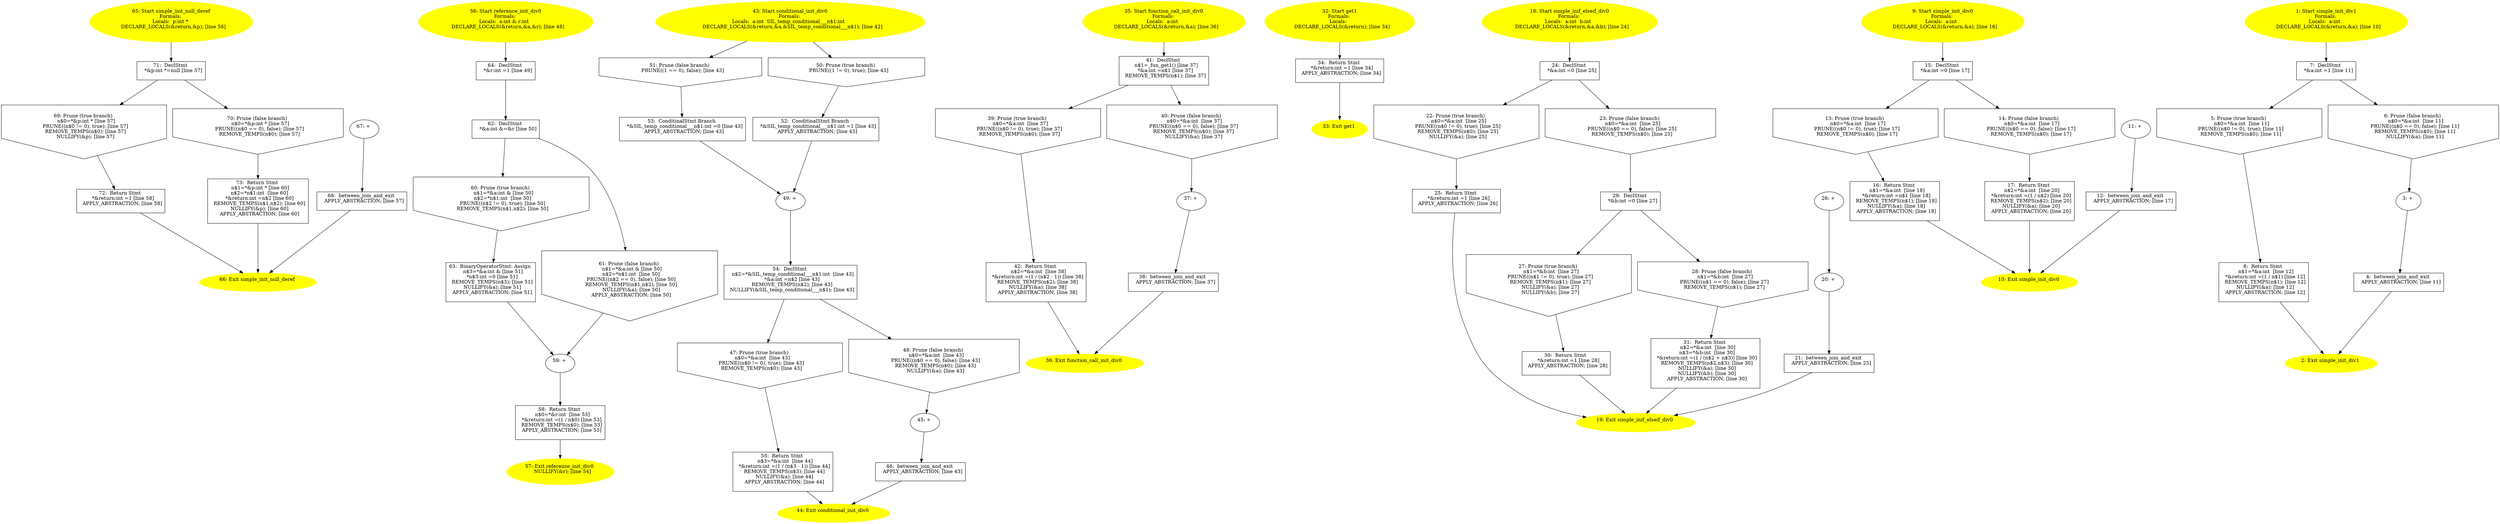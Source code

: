 /* @generated */
digraph iCFG {
73 [label="73:  Return Stmt \n   n$1=*&p:int * [line 60]\n  n$2=*n$1:int  [line 60]\n  *&return:int =n$2 [line 60]\n  REMOVE_TEMPS(n$1,n$2); [line 60]\n  NULLIFY(&p); [line 60]\n  APPLY_ABSTRACTION; [line 60]\n " shape="box"]
	

	 73 -> 66 ;
72 [label="72:  Return Stmt \n   *&return:int =1 [line 58]\n  APPLY_ABSTRACTION; [line 58]\n " shape="box"]
	

	 72 -> 66 ;
71 [label="71:  DeclStmt \n   *&p:int *=null [line 57]\n " shape="box"]
	

	 71 -> 69 ;
	 71 -> 70 ;
70 [label="70: Prune (false branch) \n   n$0=*&p:int * [line 57]\n  PRUNE((n$0 == 0), false); [line 57]\n  REMOVE_TEMPS(n$0); [line 57]\n " shape="invhouse"]
	

	 70 -> 73 ;
69 [label="69: Prune (true branch) \n   n$0=*&p:int * [line 57]\n  PRUNE((n$0 != 0), true); [line 57]\n  REMOVE_TEMPS(n$0); [line 57]\n  NULLIFY(&p); [line 57]\n " shape="invhouse"]
	

	 69 -> 72 ;
68 [label="68:  between_join_and_exit \n   APPLY_ABSTRACTION; [line 57]\n " shape="box"]
	

	 68 -> 66 ;
67 [label="67: + \n  " ]
	

	 67 -> 68 ;
66 [label="66: Exit simple_init_null_deref \n  " color=yellow style=filled]
	

65 [label="65: Start simple_init_null_deref\nFormals: \nLocals:  p:int * \n   DECLARE_LOCALS(&return,&p); [line 56]\n " color=yellow style=filled]
	

	 65 -> 71 ;
64 [label="64:  DeclStmt \n   *&r:int =1 [line 49]\n " shape="box"]
	

	 64 -> 62 ;
63 [label="63:  BinaryOperatorStmt: Assign \n   n$3=*&a:int & [line 51]\n  *n$3:int =0 [line 51]\n  REMOVE_TEMPS(n$3); [line 51]\n  NULLIFY(&a); [line 51]\n  APPLY_ABSTRACTION; [line 51]\n " shape="box"]
	

	 63 -> 59 ;
62 [label="62:  DeclStmt \n   *&a:int &=&r [line 50]\n " shape="box"]
	

	 62 -> 60 ;
	 62 -> 61 ;
61 [label="61: Prune (false branch) \n   n$1=*&a:int & [line 50]\n  n$2=*n$1:int  [line 50]\n  PRUNE((n$2 == 0), false); [line 50]\n  REMOVE_TEMPS(n$1,n$2); [line 50]\n  NULLIFY(&a); [line 50]\n  APPLY_ABSTRACTION; [line 50]\n " shape="invhouse"]
	

	 61 -> 59 ;
60 [label="60: Prune (true branch) \n   n$1=*&a:int & [line 50]\n  n$2=*n$1:int  [line 50]\n  PRUNE((n$2 != 0), true); [line 50]\n  REMOVE_TEMPS(n$1,n$2); [line 50]\n " shape="invhouse"]
	

	 60 -> 63 ;
59 [label="59: + \n  " ]
	

	 59 -> 58 ;
58 [label="58:  Return Stmt \n   n$0=*&r:int  [line 53]\n  *&return:int =(1 / n$0) [line 53]\n  REMOVE_TEMPS(n$0); [line 53]\n  APPLY_ABSTRACTION; [line 53]\n " shape="box"]
	

	 58 -> 57 ;
57 [label="57: Exit reference_init_div0 \n   NULLIFY(&r); [line 54]\n " color=yellow style=filled]
	

56 [label="56: Start reference_init_div0\nFormals: \nLocals:  a:int & r:int  \n   DECLARE_LOCALS(&return,&a,&r); [line 48]\n " color=yellow style=filled]
	

	 56 -> 64 ;
55 [label="55:  Return Stmt \n   n$3=*&a:int  [line 44]\n  *&return:int =(1 / (n$3 - 1)) [line 44]\n  REMOVE_TEMPS(n$3); [line 44]\n  NULLIFY(&a); [line 44]\n  APPLY_ABSTRACTION; [line 44]\n " shape="box"]
	

	 55 -> 44 ;
54 [label="54:  DeclStmt \n   n$2=*&SIL_temp_conditional___n$1:int  [line 43]\n  *&a:int =n$2 [line 43]\n  REMOVE_TEMPS(n$2); [line 43]\n  NULLIFY(&SIL_temp_conditional___n$1); [line 43]\n " shape="box"]
	

	 54 -> 47 ;
	 54 -> 48 ;
53 [label="53:  ConditinalStmt Branch \n   *&SIL_temp_conditional___n$1:int =0 [line 43]\n  APPLY_ABSTRACTION; [line 43]\n " shape="box"]
	

	 53 -> 49 ;
52 [label="52:  ConditinalStmt Branch \n   *&SIL_temp_conditional___n$1:int =1 [line 43]\n  APPLY_ABSTRACTION; [line 43]\n " shape="box"]
	

	 52 -> 49 ;
51 [label="51: Prune (false branch) \n   PRUNE((1 == 0), false); [line 43]\n " shape="invhouse"]
	

	 51 -> 53 ;
50 [label="50: Prune (true branch) \n   PRUNE((1 != 0), true); [line 43]\n " shape="invhouse"]
	

	 50 -> 52 ;
49 [label="49: + \n  " ]
	

	 49 -> 54 ;
48 [label="48: Prune (false branch) \n   n$0=*&a:int  [line 43]\n  PRUNE((n$0 == 0), false); [line 43]\n  REMOVE_TEMPS(n$0); [line 43]\n  NULLIFY(&a); [line 43]\n " shape="invhouse"]
	

	 48 -> 45 ;
47 [label="47: Prune (true branch) \n   n$0=*&a:int  [line 43]\n  PRUNE((n$0 != 0), true); [line 43]\n  REMOVE_TEMPS(n$0); [line 43]\n " shape="invhouse"]
	

	 47 -> 55 ;
46 [label="46:  between_join_and_exit \n   APPLY_ABSTRACTION; [line 43]\n " shape="box"]
	

	 46 -> 44 ;
45 [label="45: + \n  " ]
	

	 45 -> 46 ;
44 [label="44: Exit conditional_init_div0 \n  " color=yellow style=filled]
	

43 [label="43: Start conditional_init_div0\nFormals: \nLocals:  a:int  SIL_temp_conditional___n$1:int  \n   DECLARE_LOCALS(&return,&a,&SIL_temp_conditional___n$1); [line 42]\n " color=yellow style=filled]
	

	 43 -> 50 ;
	 43 -> 51 ;
42 [label="42:  Return Stmt \n   n$2=*&a:int  [line 38]\n  *&return:int =(1 / (n$2 - 1)) [line 38]\n  REMOVE_TEMPS(n$2); [line 38]\n  NULLIFY(&a); [line 38]\n  APPLY_ABSTRACTION; [line 38]\n " shape="box"]
	

	 42 -> 36 ;
41 [label="41:  DeclStmt \n   n$1=_fun_get1() [line 37]\n  *&a:int =n$1 [line 37]\n  REMOVE_TEMPS(n$1); [line 37]\n " shape="box"]
	

	 41 -> 39 ;
	 41 -> 40 ;
40 [label="40: Prune (false branch) \n   n$0=*&a:int  [line 37]\n  PRUNE((n$0 == 0), false); [line 37]\n  REMOVE_TEMPS(n$0); [line 37]\n  NULLIFY(&a); [line 37]\n " shape="invhouse"]
	

	 40 -> 37 ;
39 [label="39: Prune (true branch) \n   n$0=*&a:int  [line 37]\n  PRUNE((n$0 != 0), true); [line 37]\n  REMOVE_TEMPS(n$0); [line 37]\n " shape="invhouse"]
	

	 39 -> 42 ;
38 [label="38:  between_join_and_exit \n   APPLY_ABSTRACTION; [line 37]\n " shape="box"]
	

	 38 -> 36 ;
37 [label="37: + \n  " ]
	

	 37 -> 38 ;
36 [label="36: Exit function_call_init_div0 \n  " color=yellow style=filled]
	

35 [label="35: Start function_call_init_div0\nFormals: \nLocals:  a:int  \n   DECLARE_LOCALS(&return,&a); [line 36]\n " color=yellow style=filled]
	

	 35 -> 41 ;
34 [label="34:  Return Stmt \n   *&return:int =1 [line 34]\n  APPLY_ABSTRACTION; [line 34]\n " shape="box"]
	

	 34 -> 33 ;
33 [label="33: Exit get1 \n  " color=yellow style=filled]
	

32 [label="32: Start get1\nFormals: \nLocals:  \n   DECLARE_LOCALS(&return); [line 34]\n " color=yellow style=filled]
	

	 32 -> 34 ;
31 [label="31:  Return Stmt \n   n$2=*&a:int  [line 30]\n  n$3=*&b:int  [line 30]\n  *&return:int =(1 / (n$2 + n$3)) [line 30]\n  REMOVE_TEMPS(n$2,n$3); [line 30]\n  NULLIFY(&a); [line 30]\n  NULLIFY(&b); [line 30]\n  APPLY_ABSTRACTION; [line 30]\n " shape="box"]
	

	 31 -> 19 ;
30 [label="30:  Return Stmt \n   *&return:int =1 [line 28]\n  APPLY_ABSTRACTION; [line 28]\n " shape="box"]
	

	 30 -> 19 ;
29 [label="29:  DeclStmt \n   *&b:int =0 [line 27]\n " shape="box"]
	

	 29 -> 27 ;
	 29 -> 28 ;
28 [label="28: Prune (false branch) \n   n$1=*&b:int  [line 27]\n  PRUNE((n$1 == 0), false); [line 27]\n  REMOVE_TEMPS(n$1); [line 27]\n " shape="invhouse"]
	

	 28 -> 31 ;
27 [label="27: Prune (true branch) \n   n$1=*&b:int  [line 27]\n  PRUNE((n$1 != 0), true); [line 27]\n  REMOVE_TEMPS(n$1); [line 27]\n  NULLIFY(&a); [line 27]\n  NULLIFY(&b); [line 27]\n " shape="invhouse"]
	

	 27 -> 30 ;
26 [label="26: + \n  " ]
	

	 26 -> 20 ;
25 [label="25:  Return Stmt \n   *&return:int =1 [line 26]\n  APPLY_ABSTRACTION; [line 26]\n " shape="box"]
	

	 25 -> 19 ;
24 [label="24:  DeclStmt \n   *&a:int =0 [line 25]\n " shape="box"]
	

	 24 -> 22 ;
	 24 -> 23 ;
23 [label="23: Prune (false branch) \n   n$0=*&a:int  [line 25]\n  PRUNE((n$0 == 0), false); [line 25]\n  REMOVE_TEMPS(n$0); [line 25]\n " shape="invhouse"]
	

	 23 -> 29 ;
22 [label="22: Prune (true branch) \n   n$0=*&a:int  [line 25]\n  PRUNE((n$0 != 0), true); [line 25]\n  REMOVE_TEMPS(n$0); [line 25]\n  NULLIFY(&a); [line 25]\n " shape="invhouse"]
	

	 22 -> 25 ;
21 [label="21:  between_join_and_exit \n   APPLY_ABSTRACTION; [line 25]\n " shape="box"]
	

	 21 -> 19 ;
20 [label="20: + \n  " ]
	

	 20 -> 21 ;
19 [label="19: Exit simple_inif_elseif_div0 \n  " color=yellow style=filled]
	

18 [label="18: Start simple_inif_elseif_div0\nFormals: \nLocals:  a:int  b:int  \n   DECLARE_LOCALS(&return,&a,&b); [line 24]\n " color=yellow style=filled]
	

	 18 -> 24 ;
17 [label="17:  Return Stmt \n   n$2=*&a:int  [line 20]\n  *&return:int =(1 / n$2) [line 20]\n  REMOVE_TEMPS(n$2); [line 20]\n  NULLIFY(&a); [line 20]\n  APPLY_ABSTRACTION; [line 20]\n " shape="box"]
	

	 17 -> 10 ;
16 [label="16:  Return Stmt \n   n$1=*&a:int  [line 18]\n  *&return:int =n$1 [line 18]\n  REMOVE_TEMPS(n$1); [line 18]\n  NULLIFY(&a); [line 18]\n  APPLY_ABSTRACTION; [line 18]\n " shape="box"]
	

	 16 -> 10 ;
15 [label="15:  DeclStmt \n   *&a:int =0 [line 17]\n " shape="box"]
	

	 15 -> 13 ;
	 15 -> 14 ;
14 [label="14: Prune (false branch) \n   n$0=*&a:int  [line 17]\n  PRUNE((n$0 == 0), false); [line 17]\n  REMOVE_TEMPS(n$0); [line 17]\n " shape="invhouse"]
	

	 14 -> 17 ;
13 [label="13: Prune (true branch) \n   n$0=*&a:int  [line 17]\n  PRUNE((n$0 != 0), true); [line 17]\n  REMOVE_TEMPS(n$0); [line 17]\n " shape="invhouse"]
	

	 13 -> 16 ;
12 [label="12:  between_join_and_exit \n   APPLY_ABSTRACTION; [line 17]\n " shape="box"]
	

	 12 -> 10 ;
11 [label="11: + \n  " ]
	

	 11 -> 12 ;
10 [label="10: Exit simple_init_div0 \n  " color=yellow style=filled]
	

9 [label="9: Start simple_init_div0\nFormals: \nLocals:  a:int  \n   DECLARE_LOCALS(&return,&a); [line 16]\n " color=yellow style=filled]
	

	 9 -> 15 ;
8 [label="8:  Return Stmt \n   n$1=*&a:int  [line 12]\n  *&return:int =(1 / n$1) [line 12]\n  REMOVE_TEMPS(n$1); [line 12]\n  NULLIFY(&a); [line 12]\n  APPLY_ABSTRACTION; [line 12]\n " shape="box"]
	

	 8 -> 2 ;
7 [label="7:  DeclStmt \n   *&a:int =1 [line 11]\n " shape="box"]
	

	 7 -> 5 ;
	 7 -> 6 ;
6 [label="6: Prune (false branch) \n   n$0=*&a:int  [line 11]\n  PRUNE((n$0 == 0), false); [line 11]\n  REMOVE_TEMPS(n$0); [line 11]\n  NULLIFY(&a); [line 11]\n " shape="invhouse"]
	

	 6 -> 3 ;
5 [label="5: Prune (true branch) \n   n$0=*&a:int  [line 11]\n  PRUNE((n$0 != 0), true); [line 11]\n  REMOVE_TEMPS(n$0); [line 11]\n " shape="invhouse"]
	

	 5 -> 8 ;
4 [label="4:  between_join_and_exit \n   APPLY_ABSTRACTION; [line 11]\n " shape="box"]
	

	 4 -> 2 ;
3 [label="3: + \n  " ]
	

	 3 -> 4 ;
2 [label="2: Exit simple_init_div1 \n  " color=yellow style=filled]
	

1 [label="1: Start simple_init_div1\nFormals: \nLocals:  a:int  \n   DECLARE_LOCALS(&return,&a); [line 10]\n " color=yellow style=filled]
	

	 1 -> 7 ;
}

